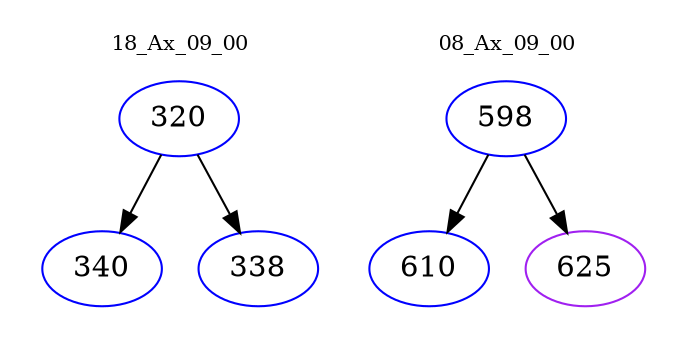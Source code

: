 digraph{
subgraph cluster_0 {
color = white
label = "18_Ax_09_00";
fontsize=10;
T0_320 [label="320", color="blue"]
T0_320 -> T0_340 [color="black"]
T0_340 [label="340", color="blue"]
T0_320 -> T0_338 [color="black"]
T0_338 [label="338", color="blue"]
}
subgraph cluster_1 {
color = white
label = "08_Ax_09_00";
fontsize=10;
T1_598 [label="598", color="blue"]
T1_598 -> T1_610 [color="black"]
T1_610 [label="610", color="blue"]
T1_598 -> T1_625 [color="black"]
T1_625 [label="625", color="purple"]
}
}
